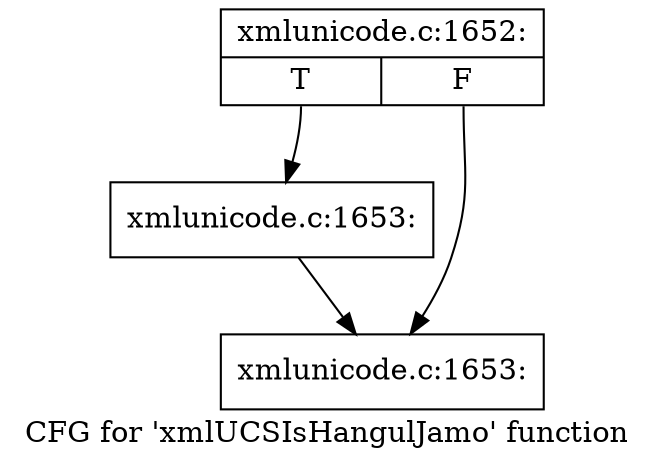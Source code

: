 digraph "CFG for 'xmlUCSIsHangulJamo' function" {
	label="CFG for 'xmlUCSIsHangulJamo' function";

	Node0x4e47370 [shape=record,label="{xmlunicode.c:1652:|{<s0>T|<s1>F}}"];
	Node0x4e47370:s0 -> Node0x4e475b0;
	Node0x4e47370:s1 -> Node0x4e476a0;
	Node0x4e475b0 [shape=record,label="{xmlunicode.c:1653:}"];
	Node0x4e475b0 -> Node0x4e476a0;
	Node0x4e476a0 [shape=record,label="{xmlunicode.c:1653:}"];
}
